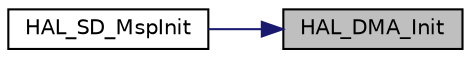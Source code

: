 digraph "HAL_DMA_Init"
{
 // LATEX_PDF_SIZE
  edge [fontname="Helvetica",fontsize="10",labelfontname="Helvetica",labelfontsize="10"];
  node [fontname="Helvetica",fontsize="10",shape=record];
  rankdir="RL";
  Node1 [label="HAL_DMA_Init",height=0.2,width=0.4,color="black", fillcolor="grey75", style="filled", fontcolor="black",tooltip=" "];
  Node1 -> Node2 [dir="back",color="midnightblue",fontsize="10",style="solid",fontname="Helvetica"];
  Node2 [label="HAL_SD_MspInit",height=0.2,width=0.4,color="black", fillcolor="white", style="filled",URL="$sdio_8c.html#a3fb8da589f9c19bb61e051dfc0ccbdd3",tooltip=" "];
}
